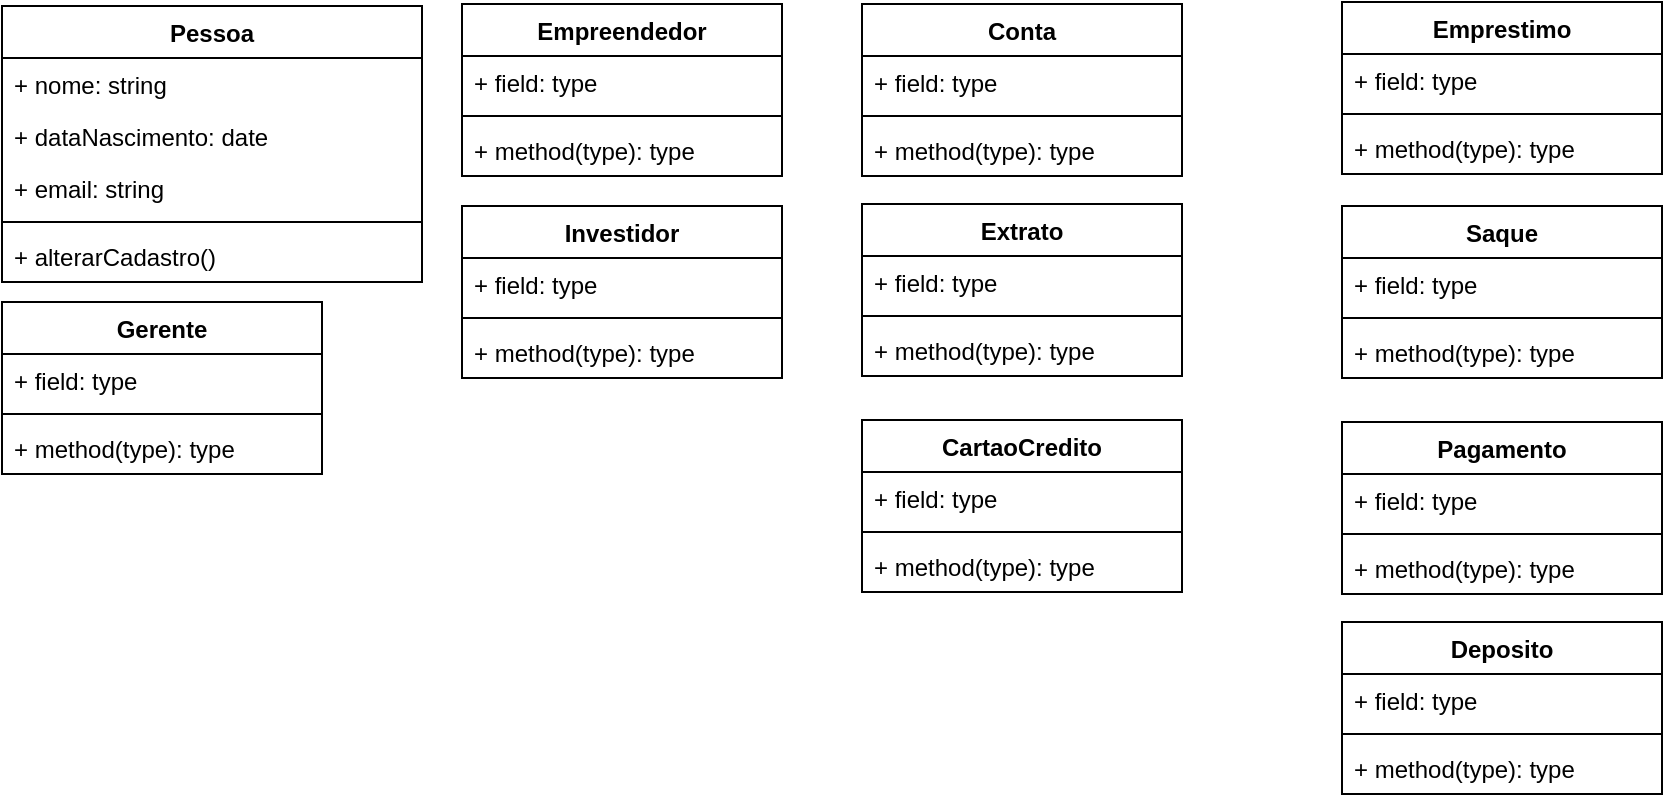 <mxfile pages="2">
    <diagram id="C5RBs43oDa-KdzZeNtuy" name="Page-1">
        <mxGraphModel dx="772" dy="380" grid="1" gridSize="10" guides="1" tooltips="1" connect="1" arrows="1" fold="1" page="1" pageScale="1" pageWidth="827" pageHeight="1169" math="0" shadow="0">
            <root>
                <mxCell id="WIyWlLk6GJQsqaUBKTNV-0"/>
                <mxCell id="WIyWlLk6GJQsqaUBKTNV-1" parent="WIyWlLk6GJQsqaUBKTNV-0"/>
                <mxCell id="ZgxG5ZxzZ4k-0LBtlIWm-0" value="Pessoa" style="swimlane;fontStyle=1;align=center;verticalAlign=top;childLayout=stackLayout;horizontal=1;startSize=26;horizontalStack=0;resizeParent=1;resizeParentMax=0;resizeLast=0;collapsible=1;marginBottom=0;whiteSpace=wrap;html=1;" parent="WIyWlLk6GJQsqaUBKTNV-1" vertex="1">
                    <mxGeometry x="10" y="12" width="210" height="138" as="geometry">
                        <mxRectangle x="60" y="180" width="80" height="30" as="alternateBounds"/>
                    </mxGeometry>
                </mxCell>
                <mxCell id="ZgxG5ZxzZ4k-0LBtlIWm-1" value="+ nome: string" style="text;strokeColor=none;fillColor=none;align=left;verticalAlign=top;spacingLeft=4;spacingRight=4;overflow=hidden;rotatable=0;points=[[0,0.5],[1,0.5]];portConstraint=eastwest;whiteSpace=wrap;html=1;" parent="ZgxG5ZxzZ4k-0LBtlIWm-0" vertex="1">
                    <mxGeometry y="26" width="210" height="26" as="geometry"/>
                </mxCell>
                <mxCell id="ZgxG5ZxzZ4k-0LBtlIWm-4" value="+ dataNascimento: date" style="text;strokeColor=none;fillColor=none;align=left;verticalAlign=top;spacingLeft=4;spacingRight=4;overflow=hidden;rotatable=0;points=[[0,0.5],[1,0.5]];portConstraint=eastwest;whiteSpace=wrap;html=1;" parent="ZgxG5ZxzZ4k-0LBtlIWm-0" vertex="1">
                    <mxGeometry y="52" width="210" height="26" as="geometry"/>
                </mxCell>
                <mxCell id="ZgxG5ZxzZ4k-0LBtlIWm-5" value="+ email: string" style="text;strokeColor=none;fillColor=none;align=left;verticalAlign=top;spacingLeft=4;spacingRight=4;overflow=hidden;rotatable=0;points=[[0,0.5],[1,0.5]];portConstraint=eastwest;whiteSpace=wrap;html=1;" parent="ZgxG5ZxzZ4k-0LBtlIWm-0" vertex="1">
                    <mxGeometry y="78" width="210" height="26" as="geometry"/>
                </mxCell>
                <mxCell id="ZgxG5ZxzZ4k-0LBtlIWm-2" value="" style="line;strokeWidth=1;fillColor=none;align=left;verticalAlign=middle;spacingTop=-1;spacingLeft=3;spacingRight=3;rotatable=0;labelPosition=right;points=[];portConstraint=eastwest;strokeColor=inherit;" parent="ZgxG5ZxzZ4k-0LBtlIWm-0" vertex="1">
                    <mxGeometry y="104" width="210" height="8" as="geometry"/>
                </mxCell>
                <mxCell id="nJyLbb4yTB1NgrsR-hbU-0" value="+ alterarCadastro()" style="text;strokeColor=none;fillColor=none;align=left;verticalAlign=top;spacingLeft=4;spacingRight=4;overflow=hidden;rotatable=0;points=[[0,0.5],[1,0.5]];portConstraint=eastwest;whiteSpace=wrap;html=1;" parent="ZgxG5ZxzZ4k-0LBtlIWm-0" vertex="1">
                    <mxGeometry y="112" width="210" height="26" as="geometry"/>
                </mxCell>
                <mxCell id="xgzKnDa1PB1QuLmatE9J-0" value="Investidor" style="swimlane;fontStyle=1;align=center;verticalAlign=top;childLayout=stackLayout;horizontal=1;startSize=26;horizontalStack=0;resizeParent=1;resizeParentMax=0;resizeLast=0;collapsible=1;marginBottom=0;whiteSpace=wrap;html=1;" parent="WIyWlLk6GJQsqaUBKTNV-1" vertex="1">
                    <mxGeometry x="240" y="112" width="160" height="86" as="geometry">
                        <mxRectangle x="160" y="60" width="90" height="30" as="alternateBounds"/>
                    </mxGeometry>
                </mxCell>
                <mxCell id="xgzKnDa1PB1QuLmatE9J-1" value="+ field: type" style="text;strokeColor=none;fillColor=none;align=left;verticalAlign=top;spacingLeft=4;spacingRight=4;overflow=hidden;rotatable=0;points=[[0,0.5],[1,0.5]];portConstraint=eastwest;whiteSpace=wrap;html=1;" parent="xgzKnDa1PB1QuLmatE9J-0" vertex="1">
                    <mxGeometry y="26" width="160" height="26" as="geometry"/>
                </mxCell>
                <mxCell id="xgzKnDa1PB1QuLmatE9J-2" value="" style="line;strokeWidth=1;fillColor=none;align=left;verticalAlign=middle;spacingTop=-1;spacingLeft=3;spacingRight=3;rotatable=0;labelPosition=right;points=[];portConstraint=eastwest;strokeColor=inherit;" parent="xgzKnDa1PB1QuLmatE9J-0" vertex="1">
                    <mxGeometry y="52" width="160" height="8" as="geometry"/>
                </mxCell>
                <mxCell id="xgzKnDa1PB1QuLmatE9J-3" value="+ method(type): type" style="text;strokeColor=none;fillColor=none;align=left;verticalAlign=top;spacingLeft=4;spacingRight=4;overflow=hidden;rotatable=0;points=[[0,0.5],[1,0.5]];portConstraint=eastwest;whiteSpace=wrap;html=1;" parent="xgzKnDa1PB1QuLmatE9J-0" vertex="1">
                    <mxGeometry y="60" width="160" height="26" as="geometry"/>
                </mxCell>
                <mxCell id="xgzKnDa1PB1QuLmatE9J-4" value="Empreendedor" style="swimlane;fontStyle=1;align=center;verticalAlign=top;childLayout=stackLayout;horizontal=1;startSize=26;horizontalStack=0;resizeParent=1;resizeParentMax=0;resizeLast=0;collapsible=1;marginBottom=0;whiteSpace=wrap;html=1;" parent="WIyWlLk6GJQsqaUBKTNV-1" vertex="1">
                    <mxGeometry x="240" y="11" width="160" height="86" as="geometry">
                        <mxRectangle x="334" y="60" width="90" height="30" as="alternateBounds"/>
                    </mxGeometry>
                </mxCell>
                <mxCell id="xgzKnDa1PB1QuLmatE9J-5" value="+ field: type" style="text;strokeColor=none;fillColor=none;align=left;verticalAlign=top;spacingLeft=4;spacingRight=4;overflow=hidden;rotatable=0;points=[[0,0.5],[1,0.5]];portConstraint=eastwest;whiteSpace=wrap;html=1;" parent="xgzKnDa1PB1QuLmatE9J-4" vertex="1">
                    <mxGeometry y="26" width="160" height="26" as="geometry"/>
                </mxCell>
                <mxCell id="xgzKnDa1PB1QuLmatE9J-6" value="" style="line;strokeWidth=1;fillColor=none;align=left;verticalAlign=middle;spacingTop=-1;spacingLeft=3;spacingRight=3;rotatable=0;labelPosition=right;points=[];portConstraint=eastwest;strokeColor=inherit;" parent="xgzKnDa1PB1QuLmatE9J-4" vertex="1">
                    <mxGeometry y="52" width="160" height="8" as="geometry"/>
                </mxCell>
                <mxCell id="xgzKnDa1PB1QuLmatE9J-7" value="+ method(type): type" style="text;strokeColor=none;fillColor=none;align=left;verticalAlign=top;spacingLeft=4;spacingRight=4;overflow=hidden;rotatable=0;points=[[0,0.5],[1,0.5]];portConstraint=eastwest;whiteSpace=wrap;html=1;" parent="xgzKnDa1PB1QuLmatE9J-4" vertex="1">
                    <mxGeometry y="60" width="160" height="26" as="geometry"/>
                </mxCell>
                <mxCell id="nJyLbb4yTB1NgrsR-hbU-9" value="Gerente" style="swimlane;fontStyle=1;align=center;verticalAlign=top;childLayout=stackLayout;horizontal=1;startSize=26;horizontalStack=0;resizeParent=1;resizeParentMax=0;resizeLast=0;collapsible=1;marginBottom=0;whiteSpace=wrap;html=1;" parent="WIyWlLk6GJQsqaUBKTNV-1" vertex="1">
                    <mxGeometry x="10" y="160" width="160" height="86" as="geometry">
                        <mxRectangle x="510" y="60" width="80" height="30" as="alternateBounds"/>
                    </mxGeometry>
                </mxCell>
                <mxCell id="nJyLbb4yTB1NgrsR-hbU-10" value="+ field: type" style="text;strokeColor=none;fillColor=none;align=left;verticalAlign=top;spacingLeft=4;spacingRight=4;overflow=hidden;rotatable=0;points=[[0,0.5],[1,0.5]];portConstraint=eastwest;whiteSpace=wrap;html=1;" parent="nJyLbb4yTB1NgrsR-hbU-9" vertex="1">
                    <mxGeometry y="26" width="160" height="26" as="geometry"/>
                </mxCell>
                <mxCell id="nJyLbb4yTB1NgrsR-hbU-11" value="" style="line;strokeWidth=1;fillColor=none;align=left;verticalAlign=middle;spacingTop=-1;spacingLeft=3;spacingRight=3;rotatable=0;labelPosition=right;points=[];portConstraint=eastwest;strokeColor=inherit;" parent="nJyLbb4yTB1NgrsR-hbU-9" vertex="1">
                    <mxGeometry y="52" width="160" height="8" as="geometry"/>
                </mxCell>
                <mxCell id="nJyLbb4yTB1NgrsR-hbU-12" value="+ method(type): type" style="text;strokeColor=none;fillColor=none;align=left;verticalAlign=top;spacingLeft=4;spacingRight=4;overflow=hidden;rotatable=0;points=[[0,0.5],[1,0.5]];portConstraint=eastwest;whiteSpace=wrap;html=1;" parent="nJyLbb4yTB1NgrsR-hbU-9" vertex="1">
                    <mxGeometry y="60" width="160" height="26" as="geometry"/>
                </mxCell>
                <mxCell id="nJyLbb4yTB1NgrsR-hbU-13" value="Conta" style="swimlane;fontStyle=1;align=center;verticalAlign=top;childLayout=stackLayout;horizontal=1;startSize=26;horizontalStack=0;resizeParent=1;resizeParentMax=0;resizeLast=0;collapsible=1;marginBottom=0;whiteSpace=wrap;html=1;" parent="WIyWlLk6GJQsqaUBKTNV-1" vertex="1">
                    <mxGeometry x="440" y="11" width="160" height="86" as="geometry"/>
                </mxCell>
                <mxCell id="nJyLbb4yTB1NgrsR-hbU-14" value="+ field: type" style="text;strokeColor=none;fillColor=none;align=left;verticalAlign=top;spacingLeft=4;spacingRight=4;overflow=hidden;rotatable=0;points=[[0,0.5],[1,0.5]];portConstraint=eastwest;whiteSpace=wrap;html=1;" parent="nJyLbb4yTB1NgrsR-hbU-13" vertex="1">
                    <mxGeometry y="26" width="160" height="26" as="geometry"/>
                </mxCell>
                <mxCell id="nJyLbb4yTB1NgrsR-hbU-15" value="" style="line;strokeWidth=1;fillColor=none;align=left;verticalAlign=middle;spacingTop=-1;spacingLeft=3;spacingRight=3;rotatable=0;labelPosition=right;points=[];portConstraint=eastwest;strokeColor=inherit;" parent="nJyLbb4yTB1NgrsR-hbU-13" vertex="1">
                    <mxGeometry y="52" width="160" height="8" as="geometry"/>
                </mxCell>
                <mxCell id="nJyLbb4yTB1NgrsR-hbU-16" value="+ method(type): type" style="text;strokeColor=none;fillColor=none;align=left;verticalAlign=top;spacingLeft=4;spacingRight=4;overflow=hidden;rotatable=0;points=[[0,0.5],[1,0.5]];portConstraint=eastwest;whiteSpace=wrap;html=1;" parent="nJyLbb4yTB1NgrsR-hbU-13" vertex="1">
                    <mxGeometry y="60" width="160" height="26" as="geometry"/>
                </mxCell>
                <mxCell id="nJyLbb4yTB1NgrsR-hbU-17" value="Deposito" style="swimlane;fontStyle=1;align=center;verticalAlign=top;childLayout=stackLayout;horizontal=1;startSize=26;horizontalStack=0;resizeParent=1;resizeParentMax=0;resizeLast=0;collapsible=1;marginBottom=0;whiteSpace=wrap;html=1;" parent="WIyWlLk6GJQsqaUBKTNV-1" vertex="1">
                    <mxGeometry x="680" y="320" width="160" height="86" as="geometry"/>
                </mxCell>
                <mxCell id="nJyLbb4yTB1NgrsR-hbU-18" value="+ field: type" style="text;strokeColor=none;fillColor=none;align=left;verticalAlign=top;spacingLeft=4;spacingRight=4;overflow=hidden;rotatable=0;points=[[0,0.5],[1,0.5]];portConstraint=eastwest;whiteSpace=wrap;html=1;" parent="nJyLbb4yTB1NgrsR-hbU-17" vertex="1">
                    <mxGeometry y="26" width="160" height="26" as="geometry"/>
                </mxCell>
                <mxCell id="nJyLbb4yTB1NgrsR-hbU-19" value="" style="line;strokeWidth=1;fillColor=none;align=left;verticalAlign=middle;spacingTop=-1;spacingLeft=3;spacingRight=3;rotatable=0;labelPosition=right;points=[];portConstraint=eastwest;strokeColor=inherit;" parent="nJyLbb4yTB1NgrsR-hbU-17" vertex="1">
                    <mxGeometry y="52" width="160" height="8" as="geometry"/>
                </mxCell>
                <mxCell id="nJyLbb4yTB1NgrsR-hbU-20" value="+ method(type): type" style="text;strokeColor=none;fillColor=none;align=left;verticalAlign=top;spacingLeft=4;spacingRight=4;overflow=hidden;rotatable=0;points=[[0,0.5],[1,0.5]];portConstraint=eastwest;whiteSpace=wrap;html=1;" parent="nJyLbb4yTB1NgrsR-hbU-17" vertex="1">
                    <mxGeometry y="60" width="160" height="26" as="geometry"/>
                </mxCell>
                <mxCell id="nJyLbb4yTB1NgrsR-hbU-21" value="Emprestimo" style="swimlane;fontStyle=1;align=center;verticalAlign=top;childLayout=stackLayout;horizontal=1;startSize=26;horizontalStack=0;resizeParent=1;resizeParentMax=0;resizeLast=0;collapsible=1;marginBottom=0;whiteSpace=wrap;html=1;" parent="WIyWlLk6GJQsqaUBKTNV-1" vertex="1">
                    <mxGeometry x="680" y="10" width="160" height="86" as="geometry"/>
                </mxCell>
                <mxCell id="nJyLbb4yTB1NgrsR-hbU-22" value="+ field: type" style="text;strokeColor=none;fillColor=none;align=left;verticalAlign=top;spacingLeft=4;spacingRight=4;overflow=hidden;rotatable=0;points=[[0,0.5],[1,0.5]];portConstraint=eastwest;whiteSpace=wrap;html=1;" parent="nJyLbb4yTB1NgrsR-hbU-21" vertex="1">
                    <mxGeometry y="26" width="160" height="26" as="geometry"/>
                </mxCell>
                <mxCell id="nJyLbb4yTB1NgrsR-hbU-23" value="" style="line;strokeWidth=1;fillColor=none;align=left;verticalAlign=middle;spacingTop=-1;spacingLeft=3;spacingRight=3;rotatable=0;labelPosition=right;points=[];portConstraint=eastwest;strokeColor=inherit;" parent="nJyLbb4yTB1NgrsR-hbU-21" vertex="1">
                    <mxGeometry y="52" width="160" height="8" as="geometry"/>
                </mxCell>
                <mxCell id="nJyLbb4yTB1NgrsR-hbU-24" value="+ method(type): type" style="text;strokeColor=none;fillColor=none;align=left;verticalAlign=top;spacingLeft=4;spacingRight=4;overflow=hidden;rotatable=0;points=[[0,0.5],[1,0.5]];portConstraint=eastwest;whiteSpace=wrap;html=1;" parent="nJyLbb4yTB1NgrsR-hbU-21" vertex="1">
                    <mxGeometry y="60" width="160" height="26" as="geometry"/>
                </mxCell>
                <mxCell id="nJyLbb4yTB1NgrsR-hbU-25" value="Saque" style="swimlane;fontStyle=1;align=center;verticalAlign=top;childLayout=stackLayout;horizontal=1;startSize=26;horizontalStack=0;resizeParent=1;resizeParentMax=0;resizeLast=0;collapsible=1;marginBottom=0;whiteSpace=wrap;html=1;" parent="WIyWlLk6GJQsqaUBKTNV-1" vertex="1">
                    <mxGeometry x="680" y="112" width="160" height="86" as="geometry"/>
                </mxCell>
                <mxCell id="nJyLbb4yTB1NgrsR-hbU-26" value="+ field: type" style="text;strokeColor=none;fillColor=none;align=left;verticalAlign=top;spacingLeft=4;spacingRight=4;overflow=hidden;rotatable=0;points=[[0,0.5],[1,0.5]];portConstraint=eastwest;whiteSpace=wrap;html=1;" parent="nJyLbb4yTB1NgrsR-hbU-25" vertex="1">
                    <mxGeometry y="26" width="160" height="26" as="geometry"/>
                </mxCell>
                <mxCell id="nJyLbb4yTB1NgrsR-hbU-27" value="" style="line;strokeWidth=1;fillColor=none;align=left;verticalAlign=middle;spacingTop=-1;spacingLeft=3;spacingRight=3;rotatable=0;labelPosition=right;points=[];portConstraint=eastwest;strokeColor=inherit;" parent="nJyLbb4yTB1NgrsR-hbU-25" vertex="1">
                    <mxGeometry y="52" width="160" height="8" as="geometry"/>
                </mxCell>
                <mxCell id="nJyLbb4yTB1NgrsR-hbU-28" value="+ method(type): type" style="text;strokeColor=none;fillColor=none;align=left;verticalAlign=top;spacingLeft=4;spacingRight=4;overflow=hidden;rotatable=0;points=[[0,0.5],[1,0.5]];portConstraint=eastwest;whiteSpace=wrap;html=1;" parent="nJyLbb4yTB1NgrsR-hbU-25" vertex="1">
                    <mxGeometry y="60" width="160" height="26" as="geometry"/>
                </mxCell>
                <mxCell id="nJyLbb4yTB1NgrsR-hbU-29" value="Pagamento" style="swimlane;fontStyle=1;align=center;verticalAlign=top;childLayout=stackLayout;horizontal=1;startSize=26;horizontalStack=0;resizeParent=1;resizeParentMax=0;resizeLast=0;collapsible=1;marginBottom=0;whiteSpace=wrap;html=1;" parent="WIyWlLk6GJQsqaUBKTNV-1" vertex="1">
                    <mxGeometry x="680" y="220" width="160" height="86" as="geometry"/>
                </mxCell>
                <mxCell id="nJyLbb4yTB1NgrsR-hbU-30" value="+ field: type" style="text;strokeColor=none;fillColor=none;align=left;verticalAlign=top;spacingLeft=4;spacingRight=4;overflow=hidden;rotatable=0;points=[[0,0.5],[1,0.5]];portConstraint=eastwest;whiteSpace=wrap;html=1;" parent="nJyLbb4yTB1NgrsR-hbU-29" vertex="1">
                    <mxGeometry y="26" width="160" height="26" as="geometry"/>
                </mxCell>
                <mxCell id="nJyLbb4yTB1NgrsR-hbU-31" value="" style="line;strokeWidth=1;fillColor=none;align=left;verticalAlign=middle;spacingTop=-1;spacingLeft=3;spacingRight=3;rotatable=0;labelPosition=right;points=[];portConstraint=eastwest;strokeColor=inherit;" parent="nJyLbb4yTB1NgrsR-hbU-29" vertex="1">
                    <mxGeometry y="52" width="160" height="8" as="geometry"/>
                </mxCell>
                <mxCell id="nJyLbb4yTB1NgrsR-hbU-32" value="+ method(type): type" style="text;strokeColor=none;fillColor=none;align=left;verticalAlign=top;spacingLeft=4;spacingRight=4;overflow=hidden;rotatable=0;points=[[0,0.5],[1,0.5]];portConstraint=eastwest;whiteSpace=wrap;html=1;" parent="nJyLbb4yTB1NgrsR-hbU-29" vertex="1">
                    <mxGeometry y="60" width="160" height="26" as="geometry"/>
                </mxCell>
                <mxCell id="nJyLbb4yTB1NgrsR-hbU-37" value="CartaoCredito" style="swimlane;fontStyle=1;align=center;verticalAlign=top;childLayout=stackLayout;horizontal=1;startSize=26;horizontalStack=0;resizeParent=1;resizeParentMax=0;resizeLast=0;collapsible=1;marginBottom=0;whiteSpace=wrap;html=1;" parent="WIyWlLk6GJQsqaUBKTNV-1" vertex="1">
                    <mxGeometry x="440" y="219" width="160" height="86" as="geometry"/>
                </mxCell>
                <mxCell id="nJyLbb4yTB1NgrsR-hbU-38" value="+ field: type" style="text;strokeColor=none;fillColor=none;align=left;verticalAlign=top;spacingLeft=4;spacingRight=4;overflow=hidden;rotatable=0;points=[[0,0.5],[1,0.5]];portConstraint=eastwest;whiteSpace=wrap;html=1;" parent="nJyLbb4yTB1NgrsR-hbU-37" vertex="1">
                    <mxGeometry y="26" width="160" height="26" as="geometry"/>
                </mxCell>
                <mxCell id="nJyLbb4yTB1NgrsR-hbU-39" value="" style="line;strokeWidth=1;fillColor=none;align=left;verticalAlign=middle;spacingTop=-1;spacingLeft=3;spacingRight=3;rotatable=0;labelPosition=right;points=[];portConstraint=eastwest;strokeColor=inherit;" parent="nJyLbb4yTB1NgrsR-hbU-37" vertex="1">
                    <mxGeometry y="52" width="160" height="8" as="geometry"/>
                </mxCell>
                <mxCell id="nJyLbb4yTB1NgrsR-hbU-40" value="+ method(type): type" style="text;strokeColor=none;fillColor=none;align=left;verticalAlign=top;spacingLeft=4;spacingRight=4;overflow=hidden;rotatable=0;points=[[0,0.5],[1,0.5]];portConstraint=eastwest;whiteSpace=wrap;html=1;" parent="nJyLbb4yTB1NgrsR-hbU-37" vertex="1">
                    <mxGeometry y="60" width="160" height="26" as="geometry"/>
                </mxCell>
                <mxCell id="nJyLbb4yTB1NgrsR-hbU-41" value="Extrato" style="swimlane;fontStyle=1;align=center;verticalAlign=top;childLayout=stackLayout;horizontal=1;startSize=26;horizontalStack=0;resizeParent=1;resizeParentMax=0;resizeLast=0;collapsible=1;marginBottom=0;whiteSpace=wrap;html=1;" parent="WIyWlLk6GJQsqaUBKTNV-1" vertex="1">
                    <mxGeometry x="440" y="111" width="160" height="86" as="geometry"/>
                </mxCell>
                <mxCell id="nJyLbb4yTB1NgrsR-hbU-42" value="+ field: type" style="text;strokeColor=none;fillColor=none;align=left;verticalAlign=top;spacingLeft=4;spacingRight=4;overflow=hidden;rotatable=0;points=[[0,0.5],[1,0.5]];portConstraint=eastwest;whiteSpace=wrap;html=1;" parent="nJyLbb4yTB1NgrsR-hbU-41" vertex="1">
                    <mxGeometry y="26" width="160" height="26" as="geometry"/>
                </mxCell>
                <mxCell id="nJyLbb4yTB1NgrsR-hbU-43" value="" style="line;strokeWidth=1;fillColor=none;align=left;verticalAlign=middle;spacingTop=-1;spacingLeft=3;spacingRight=3;rotatable=0;labelPosition=right;points=[];portConstraint=eastwest;strokeColor=inherit;" parent="nJyLbb4yTB1NgrsR-hbU-41" vertex="1">
                    <mxGeometry y="52" width="160" height="8" as="geometry"/>
                </mxCell>
                <mxCell id="nJyLbb4yTB1NgrsR-hbU-44" value="+ method(type): type" style="text;strokeColor=none;fillColor=none;align=left;verticalAlign=top;spacingLeft=4;spacingRight=4;overflow=hidden;rotatable=0;points=[[0,0.5],[1,0.5]];portConstraint=eastwest;whiteSpace=wrap;html=1;" parent="nJyLbb4yTB1NgrsR-hbU-41" vertex="1">
                    <mxGeometry y="60" width="160" height="26" as="geometry"/>
                </mxCell>
            </root>
        </mxGraphModel>
    </diagram>
    <diagram id="fdUfX1gSfuFMq8vSIyxq" name="Página-2">
        <mxGraphModel dx="772" dy="380" grid="1" gridSize="10" guides="1" tooltips="1" connect="1" arrows="1" fold="1" page="1" pageScale="1" pageWidth="827" pageHeight="1169" math="0" shadow="0">
            <root>
                <mxCell id="0"/>
                <mxCell id="1" parent="0"/>
                <mxCell id="yjdkaq4OdecNRPHwHTqb-1" value="Cliente" style="html=1;whiteSpace=wrap;" parent="1" vertex="1">
                    <mxGeometry x="130" y="10" width="110" height="50" as="geometry"/>
                </mxCell>
                <mxCell id="yjdkaq4OdecNRPHwHTqb-2" value="Conta" style="html=1;whiteSpace=wrap;" parent="1" vertex="1">
                    <mxGeometry x="130" y="200" width="110" height="50" as="geometry"/>
                </mxCell>
                <mxCell id="yjdkaq4OdecNRPHwHTqb-3" value="Pessoa" style="html=1;whiteSpace=wrap;" parent="1" vertex="1">
                    <mxGeometry x="10" y="10" width="110" height="50" as="geometry"/>
                </mxCell>
                <mxCell id="yjdkaq4OdecNRPHwHTqb-4" value="Moeda" style="html=1;whiteSpace=wrap;" parent="1" vertex="1">
                    <mxGeometry y="200" width="110" height="50" as="geometry"/>
                </mxCell>
                <mxCell id="yjdkaq4OdecNRPHwHTqb-5" value="Movimentação" style="html=1;whiteSpace=wrap;" parent="1" vertex="1">
                    <mxGeometry x="130" y="260" width="110" height="50" as="geometry"/>
                </mxCell>
                <mxCell id="yjdkaq4OdecNRPHwHTqb-6" value="Gerente" style="html=1;whiteSpace=wrap;" parent="1" vertex="1">
                    <mxGeometry x="130" y="60" width="110" height="50" as="geometry"/>
                </mxCell>
                <mxCell id="yjdkaq4OdecNRPHwHTqb-7" value="Funcionário" style="html=1;whiteSpace=wrap;" parent="1" vertex="1">
                    <mxGeometry x="130" y="110" width="110" height="50" as="geometry"/>
                </mxCell>
                <mxCell id="yjdkaq4OdecNRPHwHTqb-8" value="Financiamento" style="html=1;whiteSpace=wrap;" parent="1" vertex="1">
                    <mxGeometry x="414" y="130" width="110" height="50" as="geometry"/>
                </mxCell>
                <mxCell id="yjdkaq4OdecNRPHwHTqb-9" value="Investimento" style="html=1;whiteSpace=wrap;" parent="1" vertex="1">
                    <mxGeometry x="414" y="80" width="110" height="50" as="geometry"/>
                </mxCell>
                <mxCell id="yjdkaq4OdecNRPHwHTqb-10" value="Serviços financeiros" style="html=1;whiteSpace=wrap;" parent="1" vertex="1">
                    <mxGeometry x="414" y="10" width="110" height="50" as="geometry"/>
                </mxCell>
                <mxCell id="yjdkaq4OdecNRPHwHTqb-11" value="Juros" style="html=1;whiteSpace=wrap;" parent="1" vertex="1">
                    <mxGeometry x="270" y="140" width="110" height="50" as="geometry"/>
                </mxCell>
                <mxCell id="yjdkaq4OdecNRPHwHTqb-12" value="Lucro" style="html=1;whiteSpace=wrap;" parent="1" vertex="1">
                    <mxGeometry x="270" y="190" width="110" height="50" as="geometry"/>
                </mxCell>
                <mxCell id="yjdkaq4OdecNRPHwHTqb-13" value="Depósito" style="html=1;whiteSpace=wrap;" parent="1" vertex="1">
                    <mxGeometry x="414" y="280" width="110" height="50" as="geometry"/>
                </mxCell>
                <mxCell id="yjdkaq4OdecNRPHwHTqb-14" value="Saque" style="html=1;whiteSpace=wrap;" parent="1" vertex="1">
                    <mxGeometry x="414" y="230" width="110" height="50" as="geometry"/>
                </mxCell>
                <mxCell id="yjdkaq4OdecNRPHwHTqb-15" value="Extrato" style="html=1;whiteSpace=wrap;" parent="1" vertex="1">
                    <mxGeometry x="414" y="180" width="110" height="50" as="geometry"/>
                </mxCell>
                <mxCell id="yjdkaq4OdecNRPHwHTqb-16" value="Produtor" style="html=1;whiteSpace=wrap;" parent="1" vertex="1">
                    <mxGeometry x="270" y="70" width="110" height="50" as="geometry"/>
                </mxCell>
                <mxCell id="yjdkaq4OdecNRPHwHTqb-17" value="Consumidor" style="html=1;whiteSpace=wrap;" parent="1" vertex="1">
                    <mxGeometry x="270" y="10" width="110" height="50" as="geometry"/>
                </mxCell>
            </root>
        </mxGraphModel>
    </diagram>
</mxfile>
